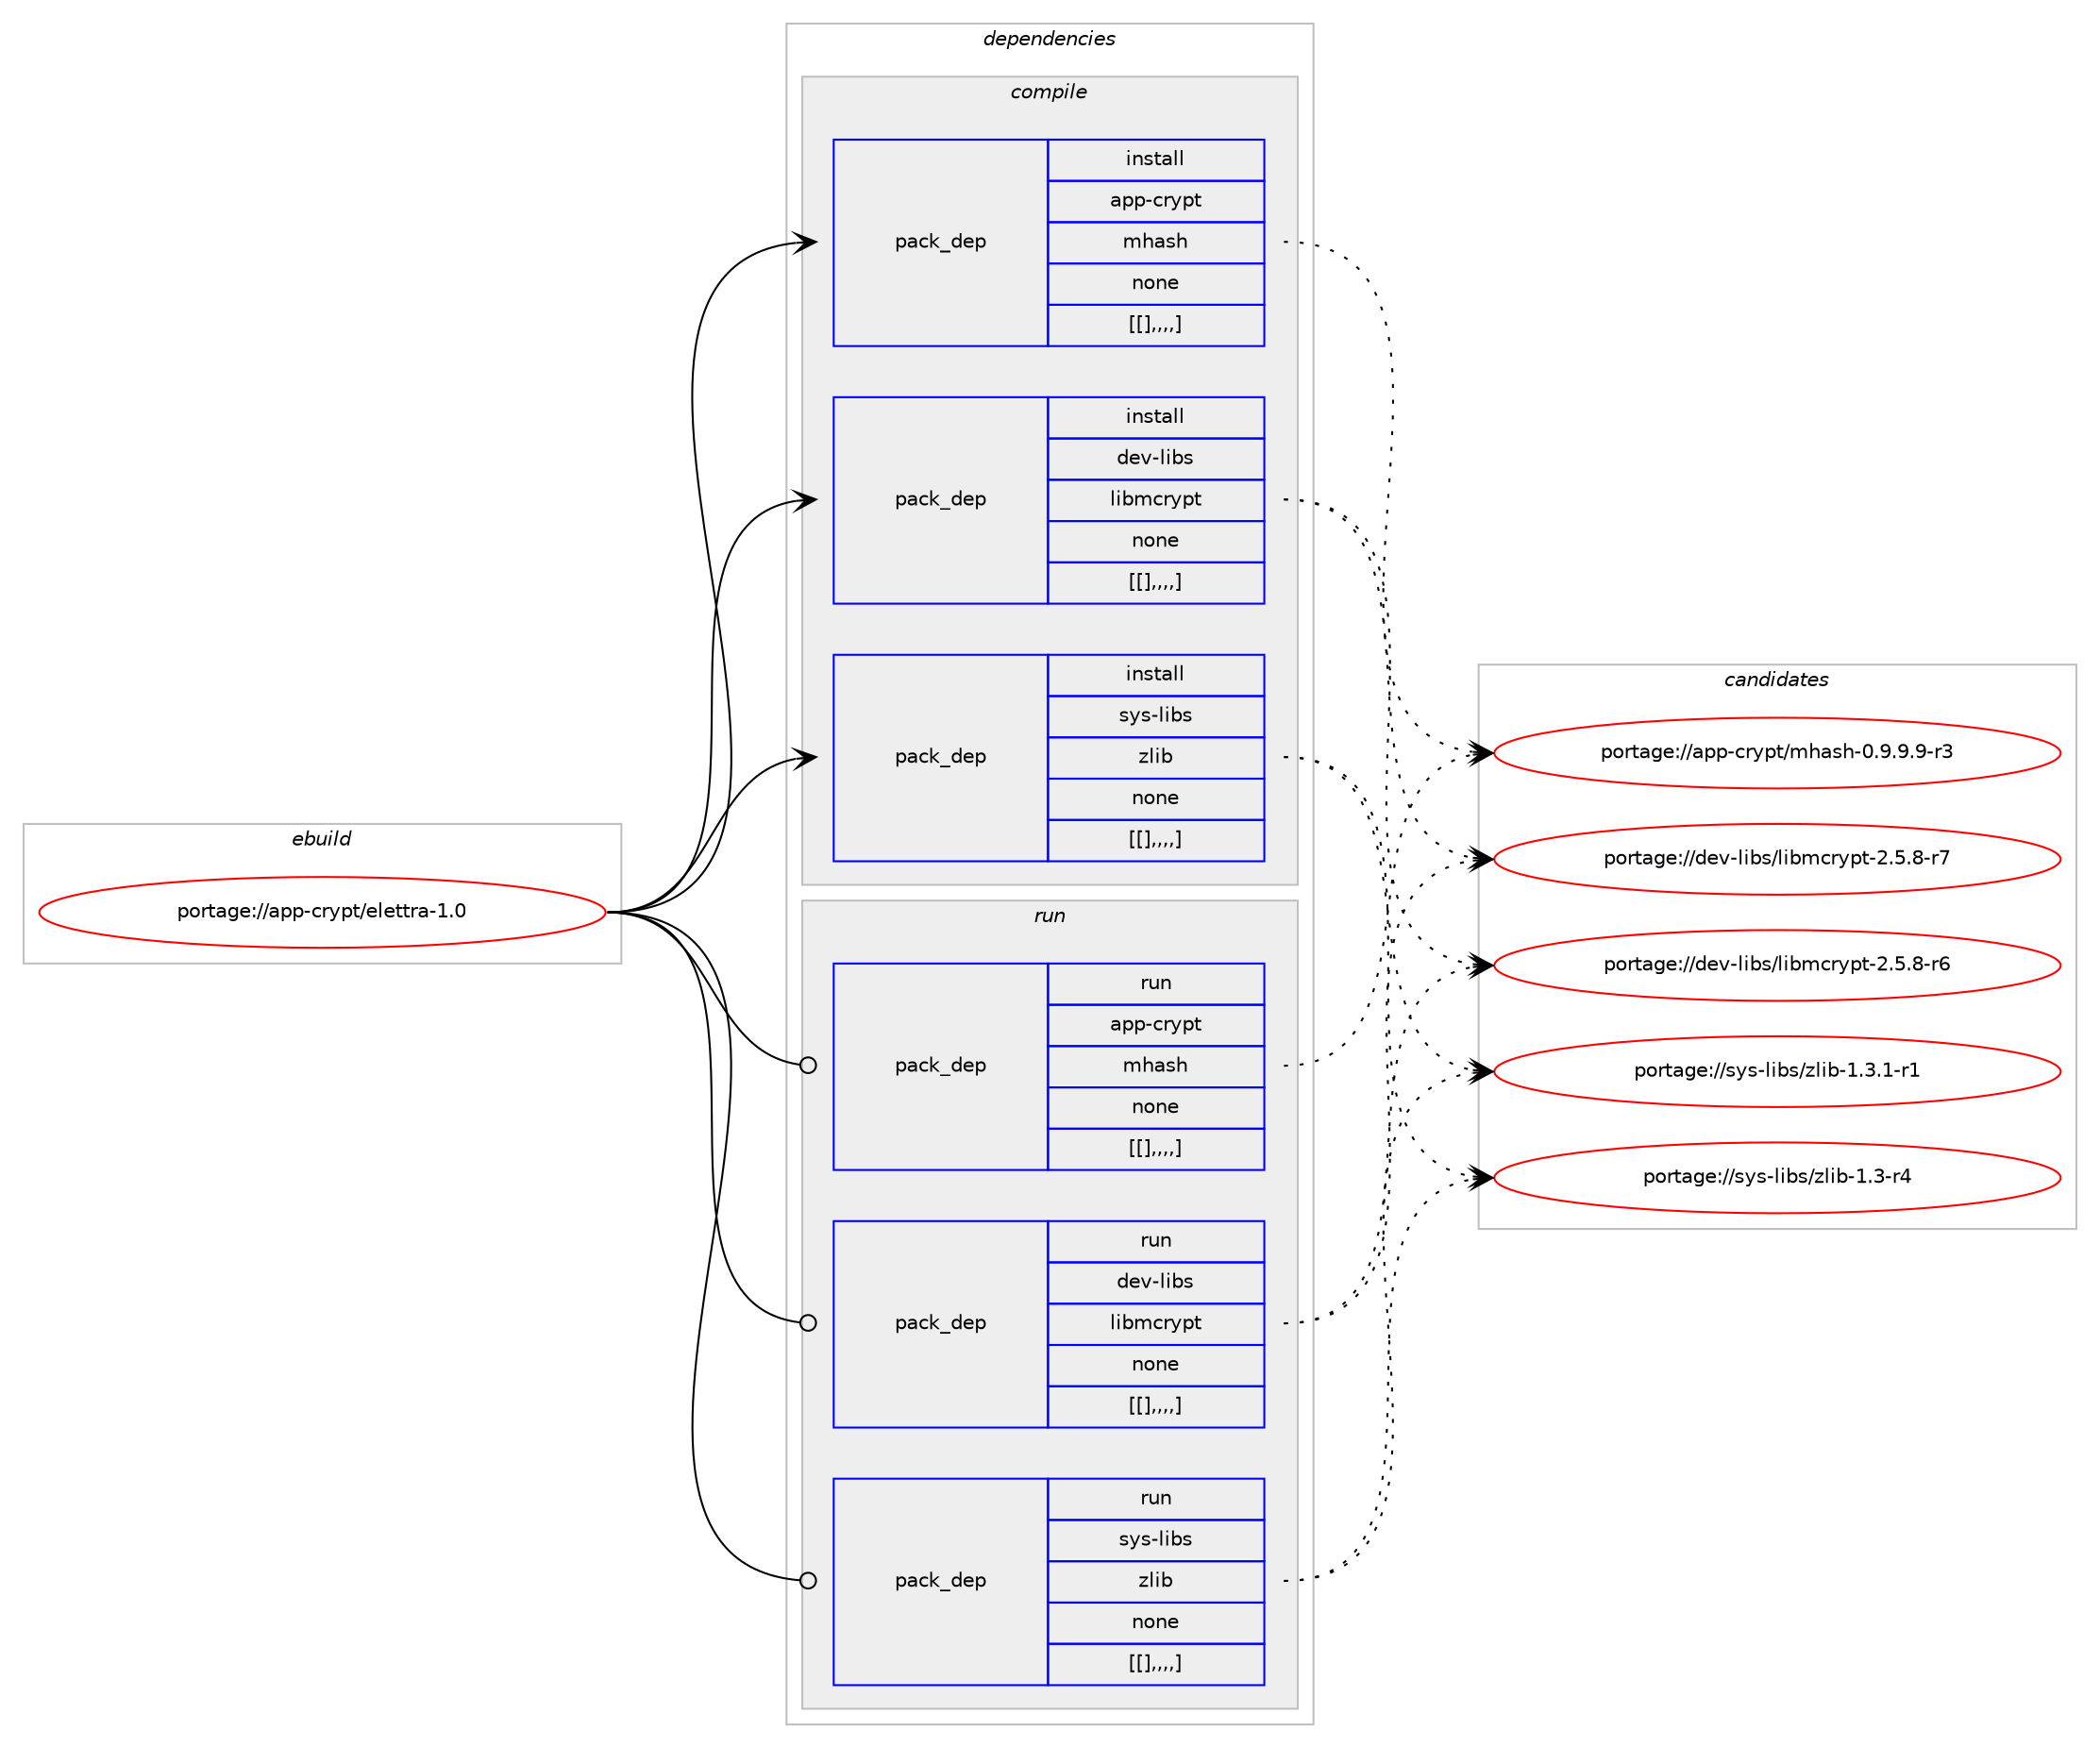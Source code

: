 digraph prolog {

# *************
# Graph options
# *************

newrank=true;
concentrate=true;
compound=true;
graph [rankdir=LR,fontname=Helvetica,fontsize=10,ranksep=1.5];#, ranksep=2.5, nodesep=0.2];
edge  [arrowhead=vee];
node  [fontname=Helvetica,fontsize=10];

# **********
# The ebuild
# **********

subgraph cluster_leftcol {
color=gray;
label=<<i>ebuild</i>>;
id [label="portage://app-crypt/elettra-1.0", color=red, width=4, href="../app-crypt/elettra-1.0.svg"];
}

# ****************
# The dependencies
# ****************

subgraph cluster_midcol {
color=gray;
label=<<i>dependencies</i>>;
subgraph cluster_compile {
fillcolor="#eeeeee";
style=filled;
label=<<i>compile</i>>;
subgraph pack9442 {
dependency13098 [label=<<TABLE BORDER="0" CELLBORDER="1" CELLSPACING="0" CELLPADDING="4" WIDTH="220"><TR><TD ROWSPAN="6" CELLPADDING="30">pack_dep</TD></TR><TR><TD WIDTH="110">install</TD></TR><TR><TD>app-crypt</TD></TR><TR><TD>mhash</TD></TR><TR><TD>none</TD></TR><TR><TD>[[],,,,]</TD></TR></TABLE>>, shape=none, color=blue];
}
id:e -> dependency13098:w [weight=20,style="solid",arrowhead="vee"];
subgraph pack9443 {
dependency13099 [label=<<TABLE BORDER="0" CELLBORDER="1" CELLSPACING="0" CELLPADDING="4" WIDTH="220"><TR><TD ROWSPAN="6" CELLPADDING="30">pack_dep</TD></TR><TR><TD WIDTH="110">install</TD></TR><TR><TD>dev-libs</TD></TR><TR><TD>libmcrypt</TD></TR><TR><TD>none</TD></TR><TR><TD>[[],,,,]</TD></TR></TABLE>>, shape=none, color=blue];
}
id:e -> dependency13099:w [weight=20,style="solid",arrowhead="vee"];
subgraph pack9444 {
dependency13100 [label=<<TABLE BORDER="0" CELLBORDER="1" CELLSPACING="0" CELLPADDING="4" WIDTH="220"><TR><TD ROWSPAN="6" CELLPADDING="30">pack_dep</TD></TR><TR><TD WIDTH="110">install</TD></TR><TR><TD>sys-libs</TD></TR><TR><TD>zlib</TD></TR><TR><TD>none</TD></TR><TR><TD>[[],,,,]</TD></TR></TABLE>>, shape=none, color=blue];
}
id:e -> dependency13100:w [weight=20,style="solid",arrowhead="vee"];
}
subgraph cluster_compileandrun {
fillcolor="#eeeeee";
style=filled;
label=<<i>compile and run</i>>;
}
subgraph cluster_run {
fillcolor="#eeeeee";
style=filled;
label=<<i>run</i>>;
subgraph pack9445 {
dependency13101 [label=<<TABLE BORDER="0" CELLBORDER="1" CELLSPACING="0" CELLPADDING="4" WIDTH="220"><TR><TD ROWSPAN="6" CELLPADDING="30">pack_dep</TD></TR><TR><TD WIDTH="110">run</TD></TR><TR><TD>app-crypt</TD></TR><TR><TD>mhash</TD></TR><TR><TD>none</TD></TR><TR><TD>[[],,,,]</TD></TR></TABLE>>, shape=none, color=blue];
}
id:e -> dependency13101:w [weight=20,style="solid",arrowhead="odot"];
subgraph pack9446 {
dependency13102 [label=<<TABLE BORDER="0" CELLBORDER="1" CELLSPACING="0" CELLPADDING="4" WIDTH="220"><TR><TD ROWSPAN="6" CELLPADDING="30">pack_dep</TD></TR><TR><TD WIDTH="110">run</TD></TR><TR><TD>dev-libs</TD></TR><TR><TD>libmcrypt</TD></TR><TR><TD>none</TD></TR><TR><TD>[[],,,,]</TD></TR></TABLE>>, shape=none, color=blue];
}
id:e -> dependency13102:w [weight=20,style="solid",arrowhead="odot"];
subgraph pack9447 {
dependency13103 [label=<<TABLE BORDER="0" CELLBORDER="1" CELLSPACING="0" CELLPADDING="4" WIDTH="220"><TR><TD ROWSPAN="6" CELLPADDING="30">pack_dep</TD></TR><TR><TD WIDTH="110">run</TD></TR><TR><TD>sys-libs</TD></TR><TR><TD>zlib</TD></TR><TR><TD>none</TD></TR><TR><TD>[[],,,,]</TD></TR></TABLE>>, shape=none, color=blue];
}
id:e -> dependency13103:w [weight=20,style="solid",arrowhead="odot"];
}
}

# **************
# The candidates
# **************

subgraph cluster_choices {
rank=same;
color=gray;
label=<<i>candidates</i>>;

subgraph choice9442 {
color=black;
nodesep=1;
choice971121124599114121112116471091049711510445484657465746574511451 [label="portage://app-crypt/mhash-0.9.9.9-r3", color=red, width=4,href="../app-crypt/mhash-0.9.9.9-r3.svg"];
dependency13098:e -> choice971121124599114121112116471091049711510445484657465746574511451:w [style=dotted,weight="100"];
}
subgraph choice9443 {
color=black;
nodesep=1;
choice10010111845108105981154710810598109991141211121164550465346564511455 [label="portage://dev-libs/libmcrypt-2.5.8-r7", color=red, width=4,href="../dev-libs/libmcrypt-2.5.8-r7.svg"];
choice10010111845108105981154710810598109991141211121164550465346564511454 [label="portage://dev-libs/libmcrypt-2.5.8-r6", color=red, width=4,href="../dev-libs/libmcrypt-2.5.8-r6.svg"];
dependency13099:e -> choice10010111845108105981154710810598109991141211121164550465346564511455:w [style=dotted,weight="100"];
dependency13099:e -> choice10010111845108105981154710810598109991141211121164550465346564511454:w [style=dotted,weight="100"];
}
subgraph choice9444 {
color=black;
nodesep=1;
choice115121115451081059811547122108105984549465146494511449 [label="portage://sys-libs/zlib-1.3.1-r1", color=red, width=4,href="../sys-libs/zlib-1.3.1-r1.svg"];
choice11512111545108105981154712210810598454946514511452 [label="portage://sys-libs/zlib-1.3-r4", color=red, width=4,href="../sys-libs/zlib-1.3-r4.svg"];
dependency13100:e -> choice115121115451081059811547122108105984549465146494511449:w [style=dotted,weight="100"];
dependency13100:e -> choice11512111545108105981154712210810598454946514511452:w [style=dotted,weight="100"];
}
subgraph choice9445 {
color=black;
nodesep=1;
choice971121124599114121112116471091049711510445484657465746574511451 [label="portage://app-crypt/mhash-0.9.9.9-r3", color=red, width=4,href="../app-crypt/mhash-0.9.9.9-r3.svg"];
dependency13101:e -> choice971121124599114121112116471091049711510445484657465746574511451:w [style=dotted,weight="100"];
}
subgraph choice9446 {
color=black;
nodesep=1;
choice10010111845108105981154710810598109991141211121164550465346564511455 [label="portage://dev-libs/libmcrypt-2.5.8-r7", color=red, width=4,href="../dev-libs/libmcrypt-2.5.8-r7.svg"];
choice10010111845108105981154710810598109991141211121164550465346564511454 [label="portage://dev-libs/libmcrypt-2.5.8-r6", color=red, width=4,href="../dev-libs/libmcrypt-2.5.8-r6.svg"];
dependency13102:e -> choice10010111845108105981154710810598109991141211121164550465346564511455:w [style=dotted,weight="100"];
dependency13102:e -> choice10010111845108105981154710810598109991141211121164550465346564511454:w [style=dotted,weight="100"];
}
subgraph choice9447 {
color=black;
nodesep=1;
choice115121115451081059811547122108105984549465146494511449 [label="portage://sys-libs/zlib-1.3.1-r1", color=red, width=4,href="../sys-libs/zlib-1.3.1-r1.svg"];
choice11512111545108105981154712210810598454946514511452 [label="portage://sys-libs/zlib-1.3-r4", color=red, width=4,href="../sys-libs/zlib-1.3-r4.svg"];
dependency13103:e -> choice115121115451081059811547122108105984549465146494511449:w [style=dotted,weight="100"];
dependency13103:e -> choice11512111545108105981154712210810598454946514511452:w [style=dotted,weight="100"];
}
}

}
